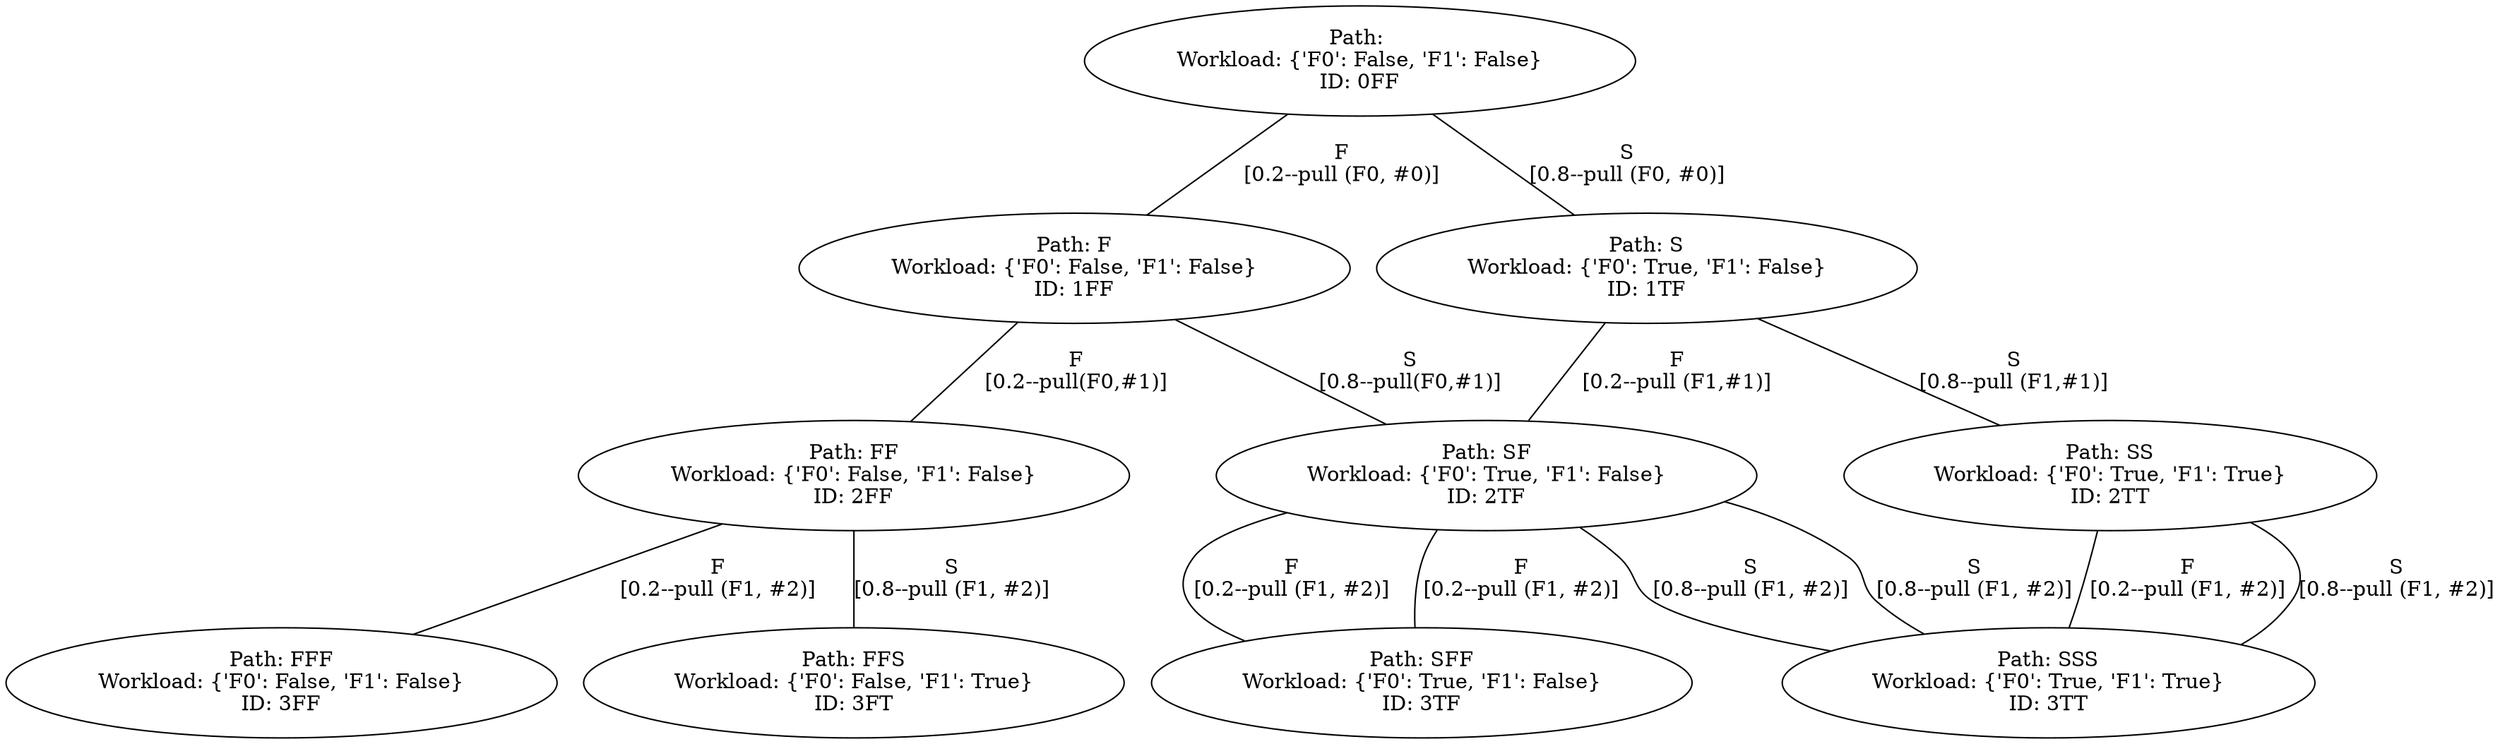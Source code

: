 graph DAG {
	"0FF" [label="Path: 
Workload: {'F0': False, 'F1': False}
ID: 0FF"]
	"0FF" [label="Path: 
Workload: {'F0': False, 'F1': False}
ID: 0FF1FF"]
	"0FF" -- "1FF" [label="F
[0.2--pull (F0, #0)]"]
	"1FF" [label="Path: F
Workload: {'F0': False, 'F1': False}
ID: 1FF"]
	"1FF" [label="Path: F
Workload: {'F0': False, 'F1': False}
ID: 1FF2FF"]
	"1FF" -- "2FF" [label="F
[0.2--pull(F0,#1)]"]
	"2FF" [label="Path: FF
Workload: {'F0': False, 'F1': False}
ID: 2FF"]
	"2FF" [label="Path: FF
Workload: {'F0': False, 'F1': False}
ID: 2FF3FF"]
	"2FF" -- "3FF" [label="F
[0.2--pull (F1, #2)]"]
	"3FF" [label="Path: FFF
Workload: {'F0': False, 'F1': False}
ID: 3FF"]
	"2FF" [label="Path: FF
Workload: {'F0': False, 'F1': False}
ID: 2FF"]
	"2FF" -- "3FT" [label="S
[0.8--pull (F1, #2)]"]
	"3FT" [label="Path: FFS
Workload: {'F0': False, 'F1': True}
ID: 3FT"]
	"1FF" [label="Path: F
Workload: {'F0': False, 'F1': False}
ID: 1FF"]
	"1FF" -- "2TF" [label="S
[0.8--pull(F0,#1)]"]
	"2TF" [label="Path: FS
Workload: {'F0': True, 'F1': False}
ID: 2TF"]
	"2TF" [label="Path: FS
Workload: {'F0': True, 'F1': False}
ID: 2TF3TF"]
	"2TF" -- "3TF" [label="F
[0.2--pull (F1, #2)]"]
	"3TF" [label="Path: FSF
Workload: {'F0': True, 'F1': False}
ID: 3TF"]
	"2TF" [label="Path: FS
Workload: {'F0': True, 'F1': False}
ID: 2TF"]
	"2TF" -- "3TT" [label="S
[0.8--pull (F1, #2)]"]
	"3TT" [label="Path: FSS
Workload: {'F0': True, 'F1': True}
ID: 3TT"]
	"0FF" [label="Path: 
Workload: {'F0': False, 'F1': False}
ID: 0FF"]
	"0FF" -- "1TF" [label="S
[0.8--pull (F0, #0)]"]
	"1TF" [label="Path: S
Workload: {'F0': True, 'F1': False}
ID: 1TF"]
	"1TF" [label="Path: S
Workload: {'F0': True, 'F1': False}
ID: 1TF2TF"]
	"1TF" -- "2TF" [label="F
[0.2--pull (F1,#1)]"]
	"2TF" [label="Path: SF
Workload: {'F0': True, 'F1': False}
ID: 2TF"]
	"2TF" [label="Path: SF
Workload: {'F0': True, 'F1': False}
ID: 2TF3TF"]
	"2TF" -- "3TF" [label="F
[0.2--pull (F1, #2)]"]
	"3TF" [label="Path: SFF
Workload: {'F0': True, 'F1': False}
ID: 3TF"]
	"2TF" [label="Path: SF
Workload: {'F0': True, 'F1': False}
ID: 2TF"]
	"2TF" -- "3TT" [label="S
[0.8--pull (F1, #2)]"]
	"3TT" [label="Path: SFS
Workload: {'F0': True, 'F1': True}
ID: 3TT"]
	"1TF" [label="Path: S
Workload: {'F0': True, 'F1': False}
ID: 1TF"]
	"1TF" -- "2TT" [label="S
[0.8--pull (F1,#1)]"]
	"2TT" [label="Path: SS
Workload: {'F0': True, 'F1': True}
ID: 2TT"]
	"2TT" [label="Path: SS
Workload: {'F0': True, 'F1': True}
ID: 2TT3TT"]
	"2TT" -- "3TT" [label="F
[0.2--pull (F1, #2)]"]
	"3TT" [label="Path: SSF
Workload: {'F0': True, 'F1': True}
ID: 3TT"]
	"2TT" [label="Path: SS
Workload: {'F0': True, 'F1': True}
ID: 2TT"]
	"2TT" -- "3TT" [label="S
[0.8--pull (F1, #2)]"]
	"3TT" [label="Path: SSS
Workload: {'F0': True, 'F1': True}
ID: 3TT"]
}

